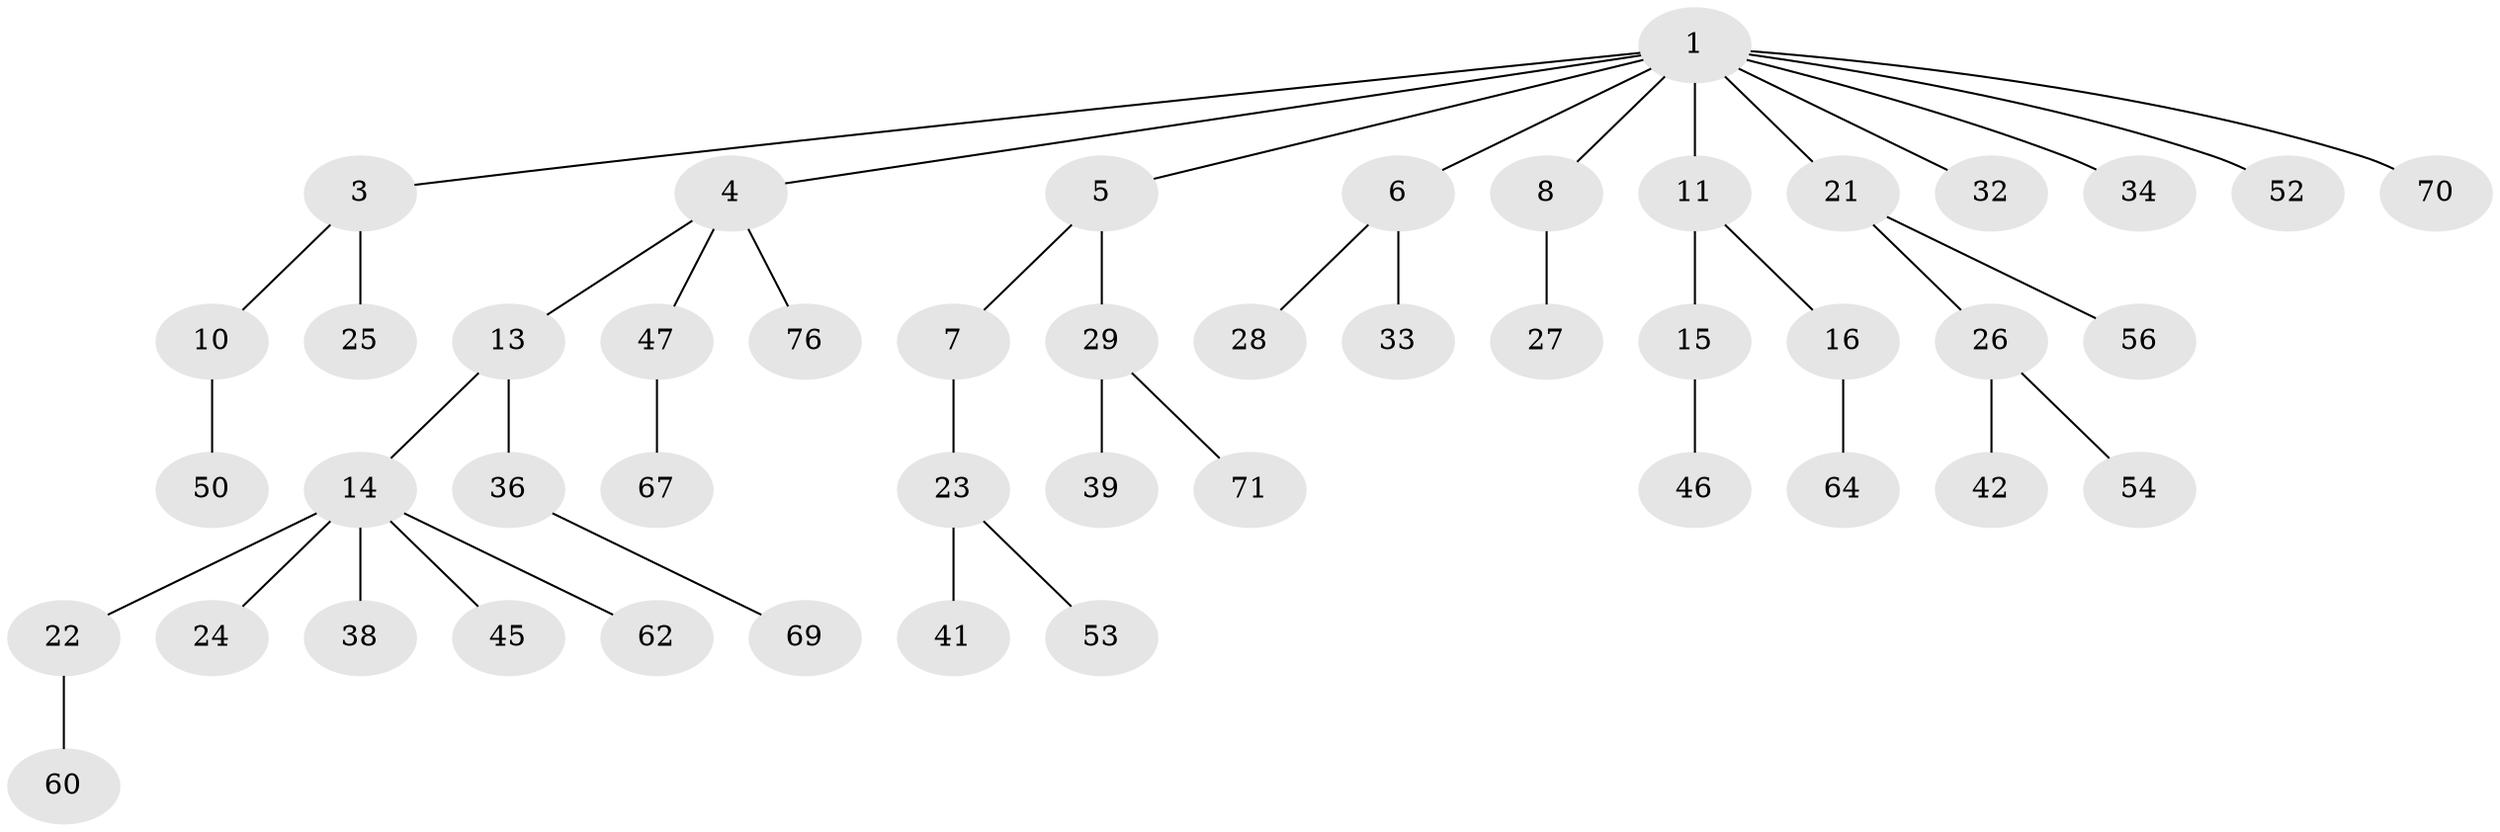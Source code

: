 // original degree distribution, {7: 0.01282051282051282, 6: 0.02564102564102564, 3: 0.19230769230769232, 4: 0.038461538461538464, 2: 0.21794871794871795, 5: 0.01282051282051282, 1: 0.5}
// Generated by graph-tools (version 1.1) at 2025/19/03/04/25 18:19:18]
// undirected, 46 vertices, 45 edges
graph export_dot {
graph [start="1"]
  node [color=gray90,style=filled];
  1 [super="+2"];
  3;
  4;
  5;
  6;
  7 [super="+20+9"];
  8 [super="+12"];
  10;
  11;
  13 [super="+18"];
  14 [super="+17"];
  15 [super="+43+75+58+49+30"];
  16 [super="+19"];
  21;
  22;
  23;
  24 [super="+40"];
  25 [super="+68+44"];
  26;
  27 [super="+61"];
  28 [super="+57+51"];
  29 [super="+37+74"];
  32 [super="+35"];
  33;
  34;
  36;
  38;
  39;
  41 [super="+78+59+48"];
  42;
  45 [super="+65"];
  46;
  47;
  50;
  52;
  53 [super="+55"];
  54;
  56 [super="+77"];
  60;
  62 [super="+63"];
  64;
  67;
  69;
  70;
  71 [super="+73"];
  76;
  1 -- 3;
  1 -- 4;
  1 -- 8;
  1 -- 11;
  1 -- 21;
  1 -- 32;
  1 -- 34;
  1 -- 52;
  1 -- 5;
  1 -- 70;
  1 -- 6;
  3 -- 10;
  3 -- 25;
  4 -- 13;
  4 -- 47;
  4 -- 76;
  5 -- 7;
  5 -- 29;
  6 -- 28;
  6 -- 33;
  7 -- 23;
  8 -- 27;
  10 -- 50;
  11 -- 15;
  11 -- 16;
  13 -- 14;
  13 -- 36;
  14 -- 45;
  14 -- 38;
  14 -- 22;
  14 -- 24;
  14 -- 62;
  15 -- 46;
  16 -- 64;
  21 -- 26;
  21 -- 56;
  22 -- 60;
  23 -- 41;
  23 -- 53;
  26 -- 42;
  26 -- 54;
  29 -- 39;
  29 -- 71;
  36 -- 69;
  47 -- 67;
}
